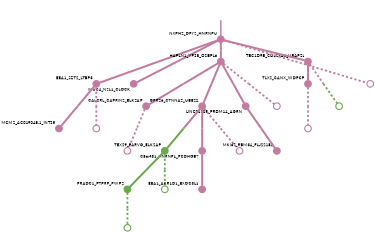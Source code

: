 strict digraph  {
graph[splines=false]; nodesep=0.7; rankdir=TB; ranksep=0.6; forcelabels=true; dpi=600; size=2.5;
0 [color="#c27ba0ff", fillcolor="#c27ba0ff", fixedsize=true, fontname=Lato, fontsize="12pt", height="0.25", label="", penwidth=3, shape=circle, style=filled, xlabel=CALCRL_CAPRIN2_ELK2AP];
18 [color="#c27ba0ff", fillcolor="#c27ba0ff", fixedsize=true, fontname=Lato, fontsize="12pt", height="0.25", label="", penwidth=3, shape=circle, style=solid, xlabel=""];
1 [color="#c27ba0ff", fillcolor="#c27ba0ff", fixedsize=true, fontname=Lato, fontsize="12pt", height="0.25", label="", penwidth=3, shape=circle, style=filled, xlabel=NXPH2_DPYS_HNRNPU];
6 [color="#c27ba0ff", fillcolor="#c27ba0ff", fixedsize=true, fontname=Lato, fontsize="12pt", height="0.25", label="", penwidth=3, shape=circle, style=filled, xlabel=EEA1_SZT2_LTBP3];
11 [color="#c27ba0ff", fillcolor="#c27ba0ff", fixedsize=true, fontname=Lato, fontsize="12pt", height="0.25", label="", penwidth=3, shape=circle, style=filled, xlabel=MUC4_NSL1_CLOCK];
13 [color="#c27ba0ff", fillcolor="#c27ba0ff", fixedsize=true, fontname=Lato, fontsize="12pt", height="0.25", label="", penwidth=3, shape=circle, style=filled, xlabel=HAPLN1_VPS8_OSBPL6];
14 [color="#c27ba0ff", fillcolor="#c27ba0ff", fixedsize=true, fontname=Lato, fontsize="12pt", height="0.25", label="", penwidth=3, shape=circle, style=filled, xlabel=TBC1D9B_COL23A1_UBAP2L];
19 [color="#c27ba0ff", fillcolor="#c27ba0ff", fixedsize=true, fontname=Lato, fontsize="12pt", height="0.25", label="", penwidth=3, shape=circle, style=solid, xlabel=""];
4 [color="#c27ba0ff", fillcolor="#c27ba0ff", fixedsize=true, fontname=Lato, fontsize="12pt", height="0.25", label="", penwidth=3, shape=circle, style=filled, xlabel=GPR26_CTNNA2_UBE2Z];
9 [color="#6aa84fff", fillcolor="#6aa84fff", fixedsize=true, fontname=Lato, fontsize="12pt", height="0.25", label="", penwidth=3, shape=circle, style=filled, xlabel=TEX29_PARVG_ELK2AP];
10 [color="#c27ba0ff", fillcolor="#c27ba0ff", fixedsize=true, fontname=Lato, fontsize="12pt", height="0.25", label="", penwidth=3, shape=circle, style=filled, xlabel=C8orf31_HNRNPL_PCDHGB7];
20 [color="#c27ba0ff", fillcolor="#c27ba0ff", fixedsize=true, fontname=Lato, fontsize="12pt", height="0.25", label="", penwidth=3, shape=circle, style=solid, xlabel=""];
5 [color="#c27ba0ff", fillcolor="#c27ba0ff", fixedsize=true, fontname=Lato, fontsize="12pt", height="0.25", label="", penwidth=3, shape=circle, style=filled, xlabel=LINC01205_PRDM14_AGRN];
3 [color="#c27ba0ff", fillcolor="#c27ba0ff", fixedsize=true, fontname=Lato, fontsize="12pt", height="0.25", label="", penwidth=3, shape=circle, style=filled, xlabel=MKI67_RBM34_FLJ22184];
2 [color="#c27ba0ff", fillcolor="#c27ba0ff", fixedsize=true, fontname=Lato, fontsize="12pt", height="0.25", label="", penwidth=3, shape=circle, style=filled, xlabel="MCM2_AC019048.1_INTS5"];
21 [color="#c27ba0ff", fillcolor="#c27ba0ff", fixedsize=true, fontname=Lato, fontsize="12pt", height="0.25", label="", penwidth=3, shape=circle, style=solid, xlabel=""];
7 [color="#6aa84fff", fillcolor="#6aa84fff", fixedsize=true, fontname=Lato, fontsize="12pt", height="0.25", label="", penwidth=3, shape=circle, style=filled, xlabel=PRADC1_PTPRF_PWP2];
15 [color="#6aa84fff", fillcolor="#6aa84fff", fixedsize=true, fontname=Lato, fontsize="12pt", height="0.25", label="", penwidth=3, shape=circle, style=solid, xlabel=""];
16 [color="#6aa84fff", fillcolor="#6aa84fff", fixedsize=true, fontname=Lato, fontsize="12pt", height="0.25", label="", penwidth=3, shape=circle, style=solid, xlabel=""];
8 [color="#c27ba0ff", fillcolor="#c27ba0ff", fixedsize=true, fontname=Lato, fontsize="12pt", height="0.25", label="", penwidth=3, shape=circle, style=filled, xlabel=EEA1_AKR1D1_EXOC3L1];
12 [color="#c27ba0ff", fillcolor="#c27ba0ff", fixedsize=true, fontname=Lato, fontsize="12pt", height="0.25", label="", penwidth=3, shape=circle, style=filled, xlabel=TLX2_CANX_WDPCP];
22 [color="#c27ba0ff", fillcolor="#c27ba0ff", fixedsize=true, fontname=Lato, fontsize="12pt", height="0.25", label="", penwidth=3, shape=circle, style=solid, xlabel=""];
23 [color="#c27ba0ff", fillcolor="#c27ba0ff", fixedsize=true, fontname=Lato, fontsize="12pt", height="0.25", label="", penwidth=3, shape=circle, style=solid, xlabel=""];
17 [color="#6aa84fff", fillcolor="#6aa84fff", fixedsize=true, fontname=Lato, fontsize="12pt", height="0.25", label="", penwidth=3, shape=circle, style=solid, xlabel=""];
normal [label="", penwidth=3, style=invis, xlabel=NXPH2_DPYS_HNRNPU];
0 -> 18  [arrowsize=0, color="#c27ba0ff;0.5:#c27ba0ff", minlen="2.0", penwidth=5, style=dashed];
1 -> 6  [arrowsize=0, color="#c27ba0ff;0.5:#c27ba0ff", minlen="2.0", penwidth="5.5", style=solid];
1 -> 11  [arrowsize=0, color="#c27ba0ff;0.5:#c27ba0ff", minlen="2.0", penwidth="5.5", style=solid];
1 -> 13  [arrowsize=0, color="#c27ba0ff;0.5:#c27ba0ff", minlen="1.0", penwidth="5.5", style=solid];
1 -> 14  [arrowsize=0, color="#c27ba0ff;0.5:#c27ba0ff", minlen="1.0", penwidth="5.5", style=solid];
1 -> 19  [arrowsize=0, color="#c27ba0ff;0.5:#c27ba0ff", minlen="2.0", penwidth=5, style=dashed];
6 -> 2  [arrowsize=0, color="#c27ba0ff;0.5:#c27ba0ff", minlen="2.0", penwidth="5.5", style=solid];
6 -> 21  [arrowsize=0, color="#c27ba0ff;0.5:#c27ba0ff", minlen="2.0", penwidth=5, style=dashed];
13 -> 0  [arrowsize=0, color="#c27ba0ff;0.5:#c27ba0ff", minlen="2.0", penwidth="5.5", style=solid];
13 -> 4  [arrowsize=0, color="#c27ba0ff;0.5:#c27ba0ff", minlen="2.0", penwidth="5.5", style=solid];
13 -> 5  [arrowsize=0, color="#c27ba0ff;0.5:#c27ba0ff", minlen="2.0", penwidth="5.5", style=solid];
13 -> 23  [arrowsize=0, color="#c27ba0ff;0.5:#c27ba0ff", minlen="2.0", penwidth=5, style=dashed];
14 -> 12  [arrowsize=0, color="#c27ba0ff;0.5:#c27ba0ff", minlen="1.600000023841858", penwidth="5.5", style=solid];
14 -> 17  [arrowsize=0, color="#c27ba0ff;0.5:#6aa84fff", minlen="2.0", penwidth=5, style=dashed];
4 -> 9  [arrowsize=0, color="#c27ba0ff;0.5:#6aa84fff", minlen="2.0", penwidth="5.5", style=solid];
4 -> 10  [arrowsize=0, color="#c27ba0ff;0.5:#c27ba0ff", minlen="2.0", penwidth="5.5", style=solid];
4 -> 20  [arrowsize=0, color="#c27ba0ff;0.5:#c27ba0ff", minlen="2.0", penwidth=5, style=dashed];
9 -> 7  [arrowsize=0, color="#6aa84fff;0.5:#6aa84fff", minlen="2.0", penwidth="5.5", style=solid];
9 -> 16  [arrowsize=0, color="#6aa84fff;0.5:#6aa84fff", minlen="2.0", penwidth=5, style=dashed];
10 -> 8  [arrowsize=0, color="#c27ba0ff;0.5:#c27ba0ff", minlen="2.0", penwidth="5.5", style=solid];
5 -> 3  [arrowsize=0, color="#c27ba0ff;0.5:#c27ba0ff", minlen="2.0", penwidth="5.5", style=solid];
7 -> 15  [arrowsize=0, color="#6aa84fff;0.5:#6aa84fff", minlen="2.0", penwidth=5, style=dashed];
12 -> 22  [arrowsize=0, color="#c27ba0ff;0.5:#c27ba0ff", minlen="2.0", penwidth=5, style=dashed];
normal -> 1  [arrowsize=0, color="#c27ba0ff", label="", penwidth=4, style=solid];
}
